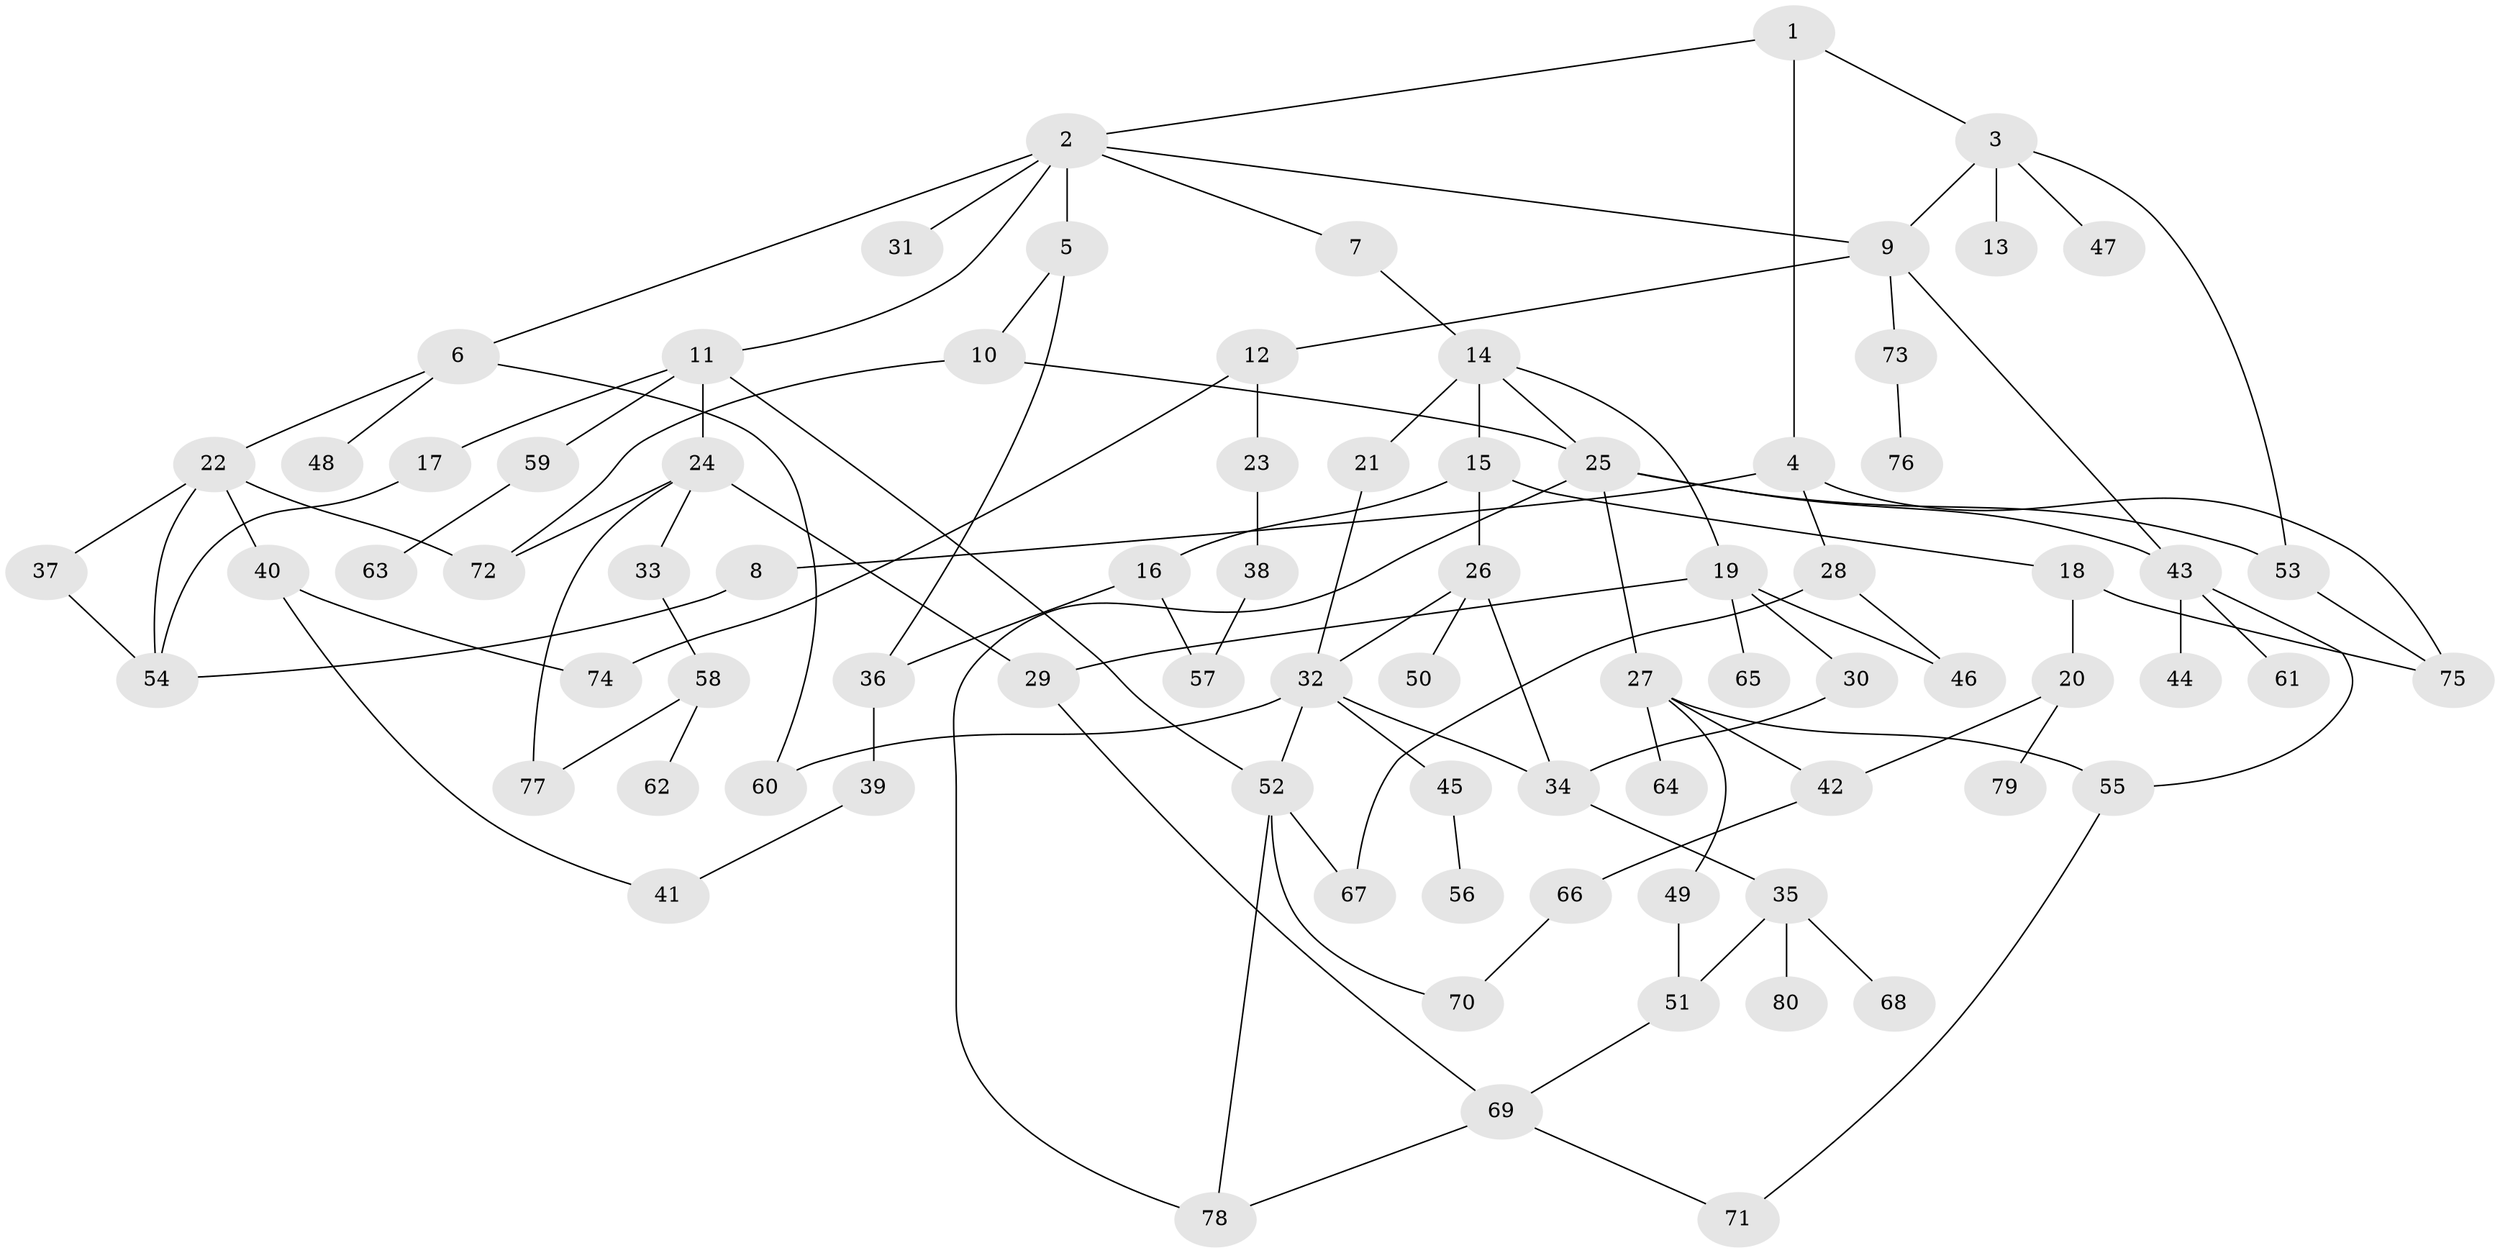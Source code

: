 // Generated by graph-tools (version 1.1) at 2025/10/02/27/25 16:10:52]
// undirected, 80 vertices, 111 edges
graph export_dot {
graph [start="1"]
  node [color=gray90,style=filled];
  1;
  2;
  3;
  4;
  5;
  6;
  7;
  8;
  9;
  10;
  11;
  12;
  13;
  14;
  15;
  16;
  17;
  18;
  19;
  20;
  21;
  22;
  23;
  24;
  25;
  26;
  27;
  28;
  29;
  30;
  31;
  32;
  33;
  34;
  35;
  36;
  37;
  38;
  39;
  40;
  41;
  42;
  43;
  44;
  45;
  46;
  47;
  48;
  49;
  50;
  51;
  52;
  53;
  54;
  55;
  56;
  57;
  58;
  59;
  60;
  61;
  62;
  63;
  64;
  65;
  66;
  67;
  68;
  69;
  70;
  71;
  72;
  73;
  74;
  75;
  76;
  77;
  78;
  79;
  80;
  1 -- 2;
  1 -- 3;
  1 -- 4;
  2 -- 5;
  2 -- 6;
  2 -- 7;
  2 -- 11;
  2 -- 31;
  2 -- 9;
  3 -- 9;
  3 -- 13;
  3 -- 47;
  3 -- 53;
  4 -- 8;
  4 -- 28;
  4 -- 75;
  5 -- 10;
  5 -- 36;
  6 -- 22;
  6 -- 48;
  6 -- 60;
  7 -- 14;
  8 -- 54;
  9 -- 12;
  9 -- 73;
  9 -- 43;
  10 -- 72;
  10 -- 25;
  11 -- 17;
  11 -- 24;
  11 -- 52;
  11 -- 59;
  12 -- 23;
  12 -- 74;
  14 -- 15;
  14 -- 19;
  14 -- 21;
  14 -- 25;
  15 -- 16;
  15 -- 18;
  15 -- 26;
  16 -- 36;
  16 -- 57;
  17 -- 54;
  18 -- 20;
  18 -- 75;
  19 -- 29;
  19 -- 30;
  19 -- 46;
  19 -- 65;
  20 -- 42;
  20 -- 79;
  21 -- 32;
  22 -- 37;
  22 -- 40;
  22 -- 54;
  22 -- 72;
  23 -- 38;
  24 -- 33;
  24 -- 77;
  24 -- 29;
  24 -- 72;
  25 -- 27;
  25 -- 43;
  25 -- 53;
  25 -- 78;
  26 -- 50;
  26 -- 32;
  26 -- 34;
  27 -- 49;
  27 -- 64;
  27 -- 42;
  27 -- 55;
  28 -- 67;
  28 -- 46;
  29 -- 69;
  30 -- 34;
  32 -- 34;
  32 -- 45;
  32 -- 52;
  32 -- 60;
  33 -- 58;
  34 -- 35;
  35 -- 68;
  35 -- 80;
  35 -- 51;
  36 -- 39;
  37 -- 54;
  38 -- 57;
  39 -- 41;
  40 -- 41;
  40 -- 74;
  42 -- 66;
  43 -- 44;
  43 -- 55;
  43 -- 61;
  45 -- 56;
  49 -- 51;
  51 -- 69;
  52 -- 70;
  52 -- 78;
  52 -- 67;
  53 -- 75;
  55 -- 71;
  58 -- 62;
  58 -- 77;
  59 -- 63;
  66 -- 70;
  69 -- 71;
  69 -- 78;
  73 -- 76;
}
